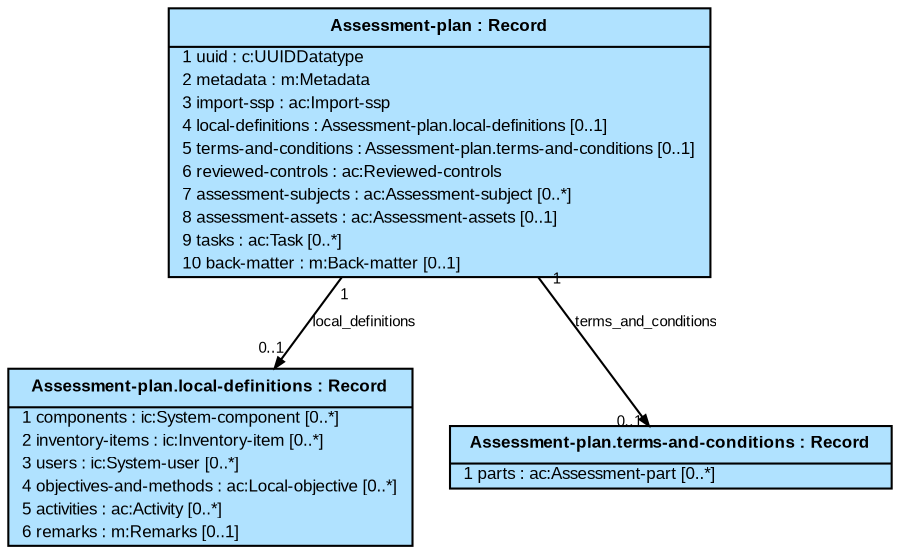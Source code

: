 # package: http://csrc.nist.gov/ns/oscal/1.1.2/oscal-ap
# comment: OSCAL Assessment Plan Model: JSON Schema
# roots: ['Assessment-plan']
# config: {'$MaxString': 1000, '$Sys': '.', '$TypeName': '^[$A-Z][-.$A-Za-z0-9]{0,96}$', '$FieldName': '^[$a-z][-_$A-Za-z0-9]{0,63}$'}
# namespaces: [['m', 'http://csrc.nist.gov/ns/oscal/1.1.2/oscal-metadata'], ['cc', 'http://csrc.nist.gov/ns/oscal/1.1.2/oscal-control-common'], ['ic', 'http://csrc.nist.gov/ns/oscal/1.1.2/oscal-implementation-common'], ['ac', 'http://csrc.nist.gov/ns/oscal/1.1.2/oscal-assessment-common'], ['c', 'http://csrc.nist.gov/ns/oscal/1.1.2/oscal-common']]

digraph G {
  graph [fontname=Arial, fontsize=12];
  node [fontname=Arial, fontsize=8, shape=plain, style=filled, fillcolor=lightskyblue1];
  edge [fontname=Arial, fontsize=7, arrowsize=0.5, labelangle=45.0, labeldistance=0.9];
  bgcolor="transparent";

n0 [label=<<table cellborder="0" cellpadding="1" cellspacing="0">
<tr><td cellpadding="4"><b>  Assessment-plan : Record  </b></td></tr><hr/>
  <tr><td align="left">  1 uuid : c:UUIDDatatype  </td></tr>
  <tr><td align="left">  2 metadata : m:Metadata  </td></tr>
  <tr><td align="left">  3 import-ssp : ac:Import-ssp  </td></tr>
  <tr><td align="left">  4 local-definitions : Assessment-plan.local-definitions [0..1]  </td></tr>
  <tr><td align="left">  5 terms-and-conditions : Assessment-plan.terms-and-conditions [0..1]  </td></tr>
  <tr><td align="left">  6 reviewed-controls : ac:Reviewed-controls  </td></tr>
  <tr><td align="left">  7 assessment-subjects : ac:Assessment-subject [0..*]  </td></tr>
  <tr><td align="left">  8 assessment-assets : ac:Assessment-assets [0..1]  </td></tr>
  <tr><td align="left">  9 tasks : ac:Task [0..*]  </td></tr>
  <tr><td align="left">  10 back-matter : m:Back-matter [0..1]  </td></tr>
</table>>]

n1 [label=<<table cellborder="0" cellpadding="1" cellspacing="0">
<tr><td cellpadding="4"><b>  Assessment-plan.local-definitions : Record  </b></td></tr><hr/>
  <tr><td align="left">  1 components : ic:System-component [0..*]  </td></tr>
  <tr><td align="left">  2 inventory-items : ic:Inventory-item [0..*]  </td></tr>
  <tr><td align="left">  3 users : ic:System-user [0..*]  </td></tr>
  <tr><td align="left">  4 objectives-and-methods : ac:Local-objective [0..*]  </td></tr>
  <tr><td align="left">  5 activities : ac:Activity [0..*]  </td></tr>
  <tr><td align="left">  6 remarks : m:Remarks [0..1]  </td></tr>
</table>>]

n2 [label=<<table cellborder="0" cellpadding="1" cellspacing="0">
<tr><td cellpadding="4"><b>  Assessment-plan.terms-and-conditions : Record  </b></td></tr><hr/>
  <tr><td align="left">  1 parts : ac:Assessment-part [0..*]  </td></tr>
</table>>]

  n0 -> n1 [label=local_definitions, headlabel="0..1", taillabel="1"]
  n0 -> n2 [label=terms_and_conditions, headlabel="0..1", taillabel="1"]
}
